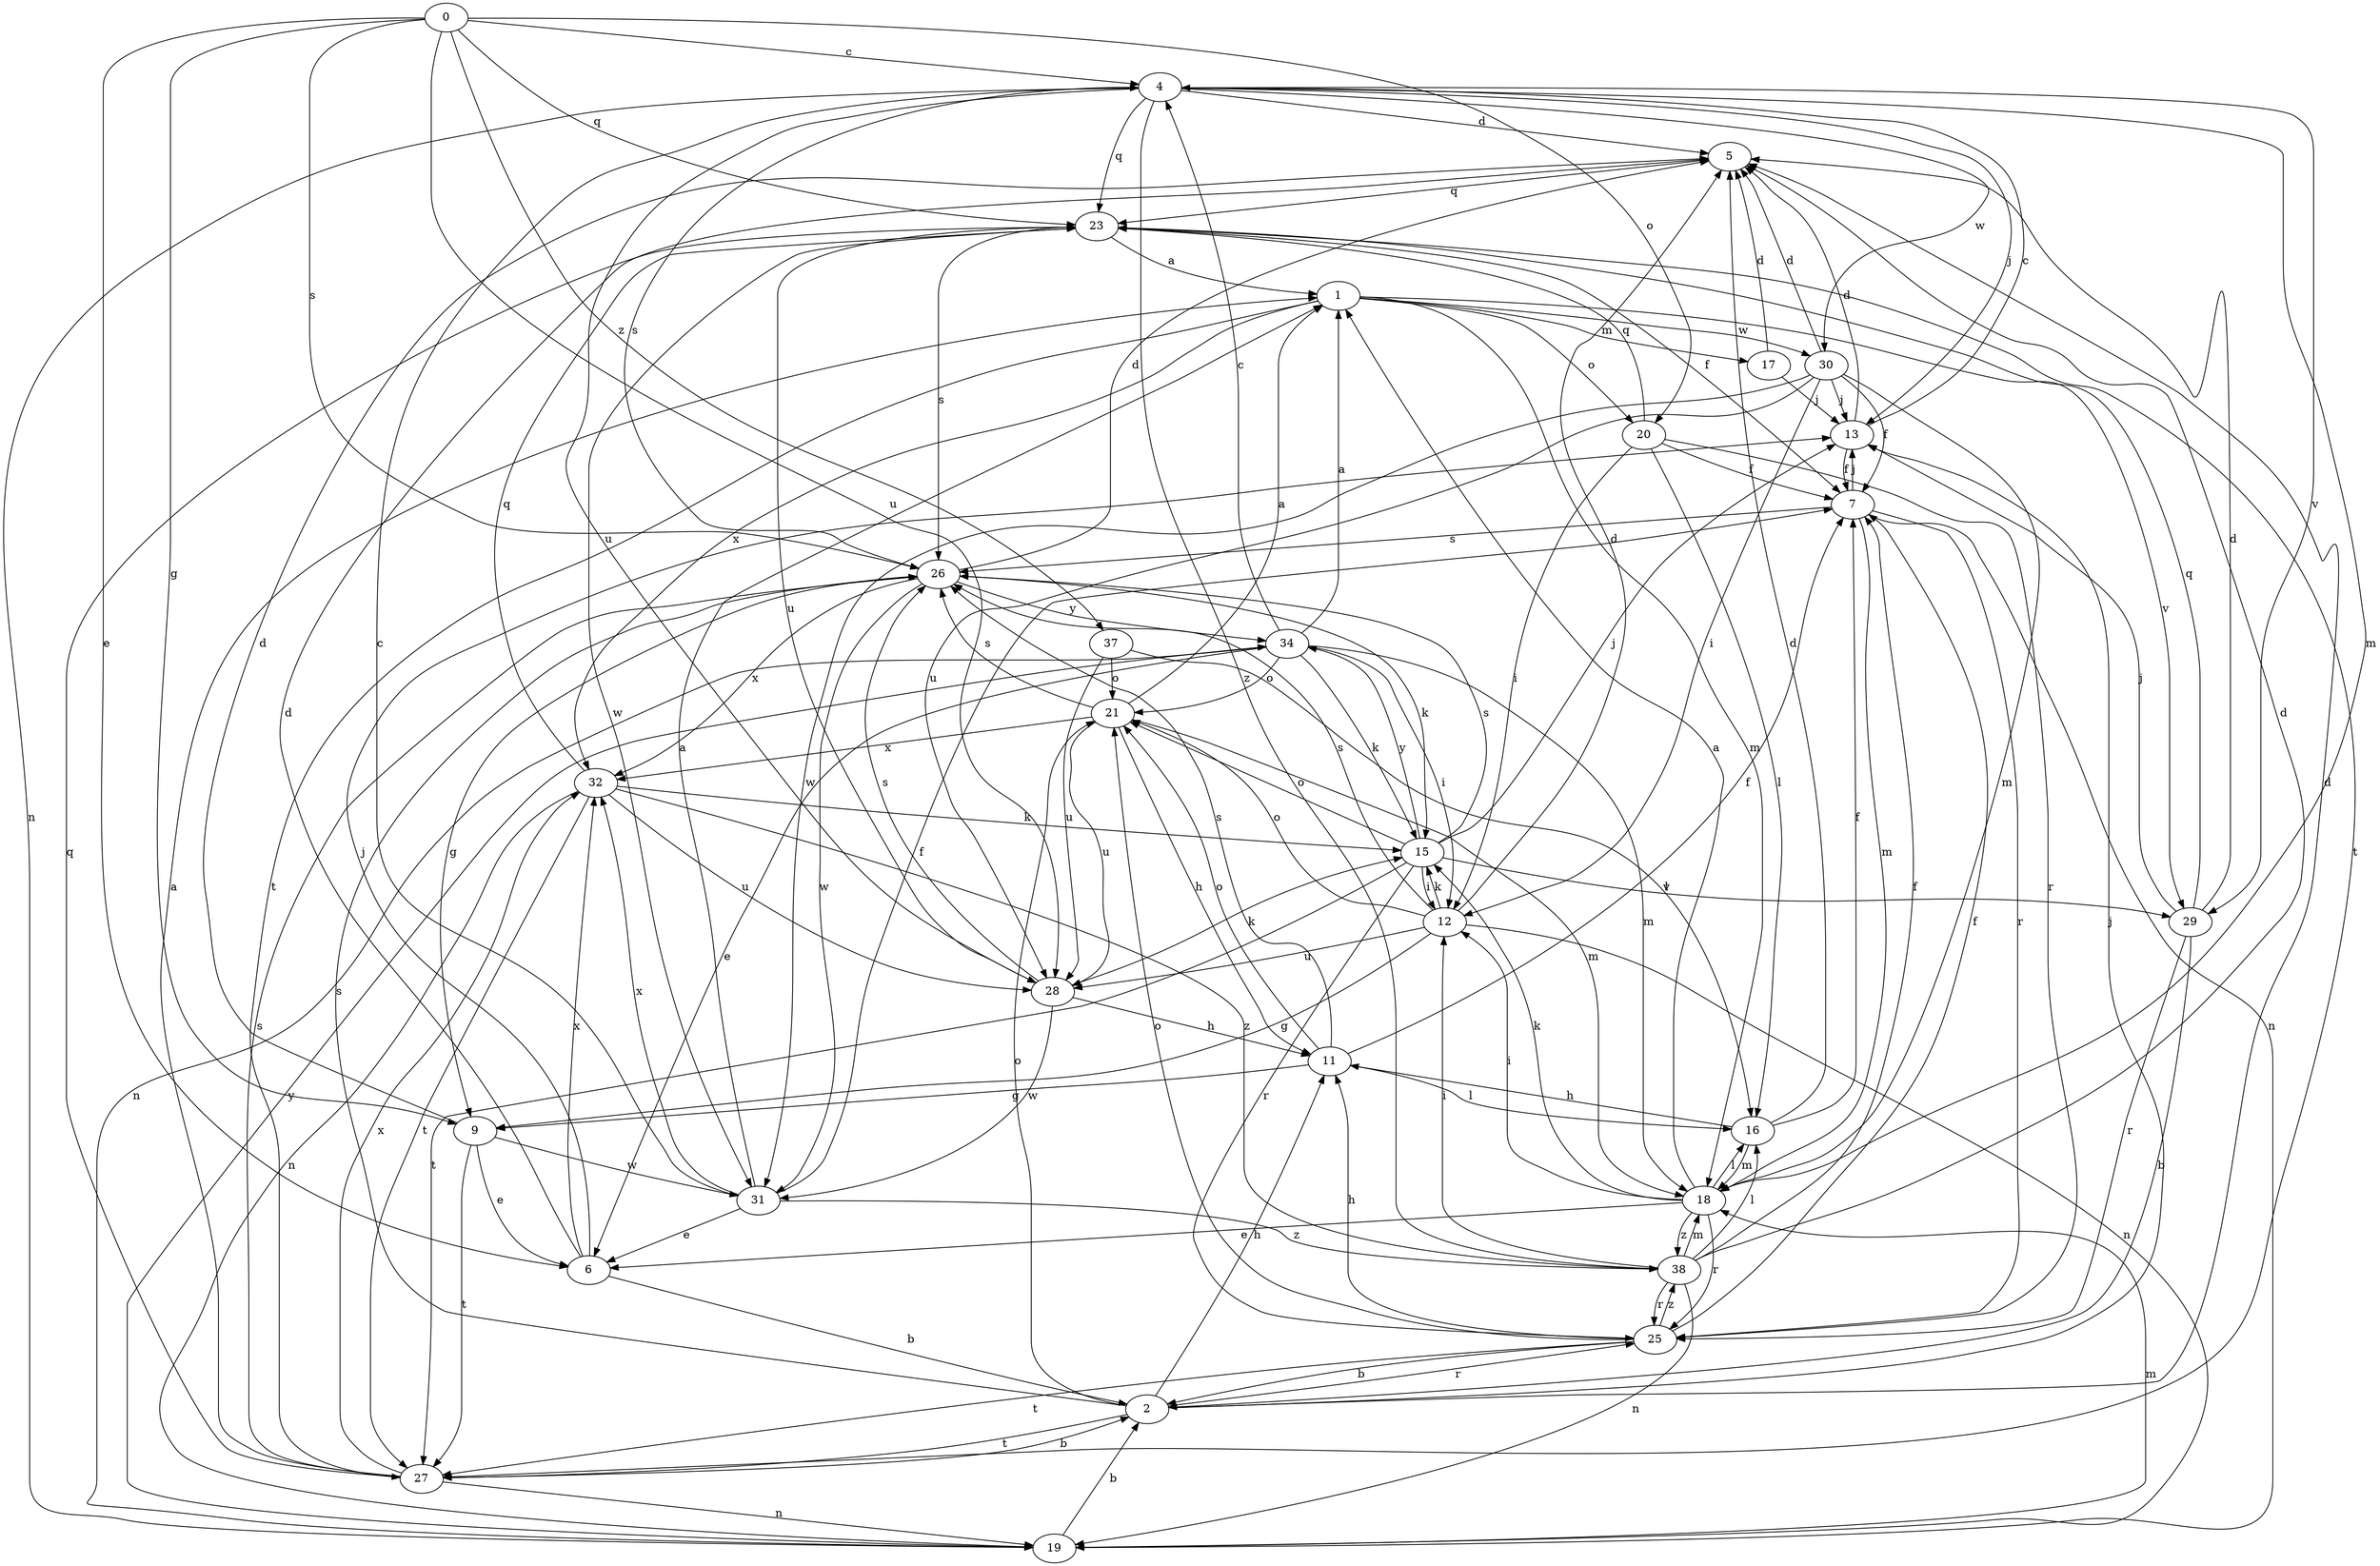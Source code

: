 strict digraph  {
0;
1;
2;
4;
5;
6;
7;
9;
11;
12;
13;
15;
16;
17;
18;
19;
20;
21;
23;
25;
26;
27;
28;
29;
30;
31;
32;
34;
37;
38;
0 -> 4  [label=c];
0 -> 6  [label=e];
0 -> 9  [label=g];
0 -> 20  [label=o];
0 -> 23  [label=q];
0 -> 26  [label=s];
0 -> 28  [label=u];
0 -> 37  [label=z];
1 -> 17  [label=m];
1 -> 18  [label=m];
1 -> 20  [label=o];
1 -> 27  [label=t];
1 -> 29  [label=v];
1 -> 30  [label=w];
1 -> 32  [label=x];
2 -> 5  [label=d];
2 -> 11  [label=h];
2 -> 13  [label=j];
2 -> 21  [label=o];
2 -> 25  [label=r];
2 -> 26  [label=s];
2 -> 27  [label=t];
4 -> 5  [label=d];
4 -> 13  [label=j];
4 -> 18  [label=m];
4 -> 19  [label=n];
4 -> 23  [label=q];
4 -> 26  [label=s];
4 -> 28  [label=u];
4 -> 29  [label=v];
4 -> 30  [label=w];
4 -> 38  [label=z];
5 -> 23  [label=q];
6 -> 2  [label=b];
6 -> 5  [label=d];
6 -> 13  [label=j];
6 -> 32  [label=x];
7 -> 13  [label=j];
7 -> 18  [label=m];
7 -> 19  [label=n];
7 -> 25  [label=r];
7 -> 26  [label=s];
9 -> 5  [label=d];
9 -> 6  [label=e];
9 -> 27  [label=t];
9 -> 31  [label=w];
11 -> 7  [label=f];
11 -> 9  [label=g];
11 -> 16  [label=l];
11 -> 21  [label=o];
11 -> 26  [label=s];
12 -> 5  [label=d];
12 -> 9  [label=g];
12 -> 15  [label=k];
12 -> 19  [label=n];
12 -> 21  [label=o];
12 -> 26  [label=s];
12 -> 28  [label=u];
13 -> 4  [label=c];
13 -> 5  [label=d];
13 -> 7  [label=f];
15 -> 12  [label=i];
15 -> 13  [label=j];
15 -> 21  [label=o];
15 -> 25  [label=r];
15 -> 26  [label=s];
15 -> 27  [label=t];
15 -> 29  [label=v];
15 -> 34  [label=y];
16 -> 5  [label=d];
16 -> 7  [label=f];
16 -> 11  [label=h];
16 -> 18  [label=m];
17 -> 5  [label=d];
17 -> 13  [label=j];
18 -> 1  [label=a];
18 -> 6  [label=e];
18 -> 12  [label=i];
18 -> 15  [label=k];
18 -> 16  [label=l];
18 -> 25  [label=r];
18 -> 38  [label=z];
19 -> 2  [label=b];
19 -> 18  [label=m];
19 -> 34  [label=y];
20 -> 7  [label=f];
20 -> 12  [label=i];
20 -> 16  [label=l];
20 -> 23  [label=q];
20 -> 25  [label=r];
21 -> 1  [label=a];
21 -> 11  [label=h];
21 -> 18  [label=m];
21 -> 26  [label=s];
21 -> 28  [label=u];
21 -> 32  [label=x];
23 -> 1  [label=a];
23 -> 7  [label=f];
23 -> 26  [label=s];
23 -> 27  [label=t];
23 -> 28  [label=u];
23 -> 31  [label=w];
25 -> 2  [label=b];
25 -> 7  [label=f];
25 -> 11  [label=h];
25 -> 21  [label=o];
25 -> 27  [label=t];
25 -> 38  [label=z];
26 -> 5  [label=d];
26 -> 9  [label=g];
26 -> 15  [label=k];
26 -> 31  [label=w];
26 -> 32  [label=x];
26 -> 34  [label=y];
27 -> 1  [label=a];
27 -> 2  [label=b];
27 -> 19  [label=n];
27 -> 23  [label=q];
27 -> 26  [label=s];
27 -> 32  [label=x];
28 -> 11  [label=h];
28 -> 15  [label=k];
28 -> 26  [label=s];
28 -> 31  [label=w];
29 -> 2  [label=b];
29 -> 5  [label=d];
29 -> 13  [label=j];
29 -> 23  [label=q];
29 -> 25  [label=r];
30 -> 5  [label=d];
30 -> 7  [label=f];
30 -> 12  [label=i];
30 -> 13  [label=j];
30 -> 18  [label=m];
30 -> 28  [label=u];
30 -> 31  [label=w];
31 -> 1  [label=a];
31 -> 4  [label=c];
31 -> 6  [label=e];
31 -> 7  [label=f];
31 -> 32  [label=x];
31 -> 38  [label=z];
32 -> 15  [label=k];
32 -> 19  [label=n];
32 -> 23  [label=q];
32 -> 27  [label=t];
32 -> 28  [label=u];
32 -> 38  [label=z];
34 -> 1  [label=a];
34 -> 4  [label=c];
34 -> 6  [label=e];
34 -> 12  [label=i];
34 -> 15  [label=k];
34 -> 18  [label=m];
34 -> 19  [label=n];
34 -> 21  [label=o];
37 -> 16  [label=l];
37 -> 21  [label=o];
37 -> 28  [label=u];
38 -> 5  [label=d];
38 -> 7  [label=f];
38 -> 12  [label=i];
38 -> 16  [label=l];
38 -> 18  [label=m];
38 -> 19  [label=n];
38 -> 25  [label=r];
}
